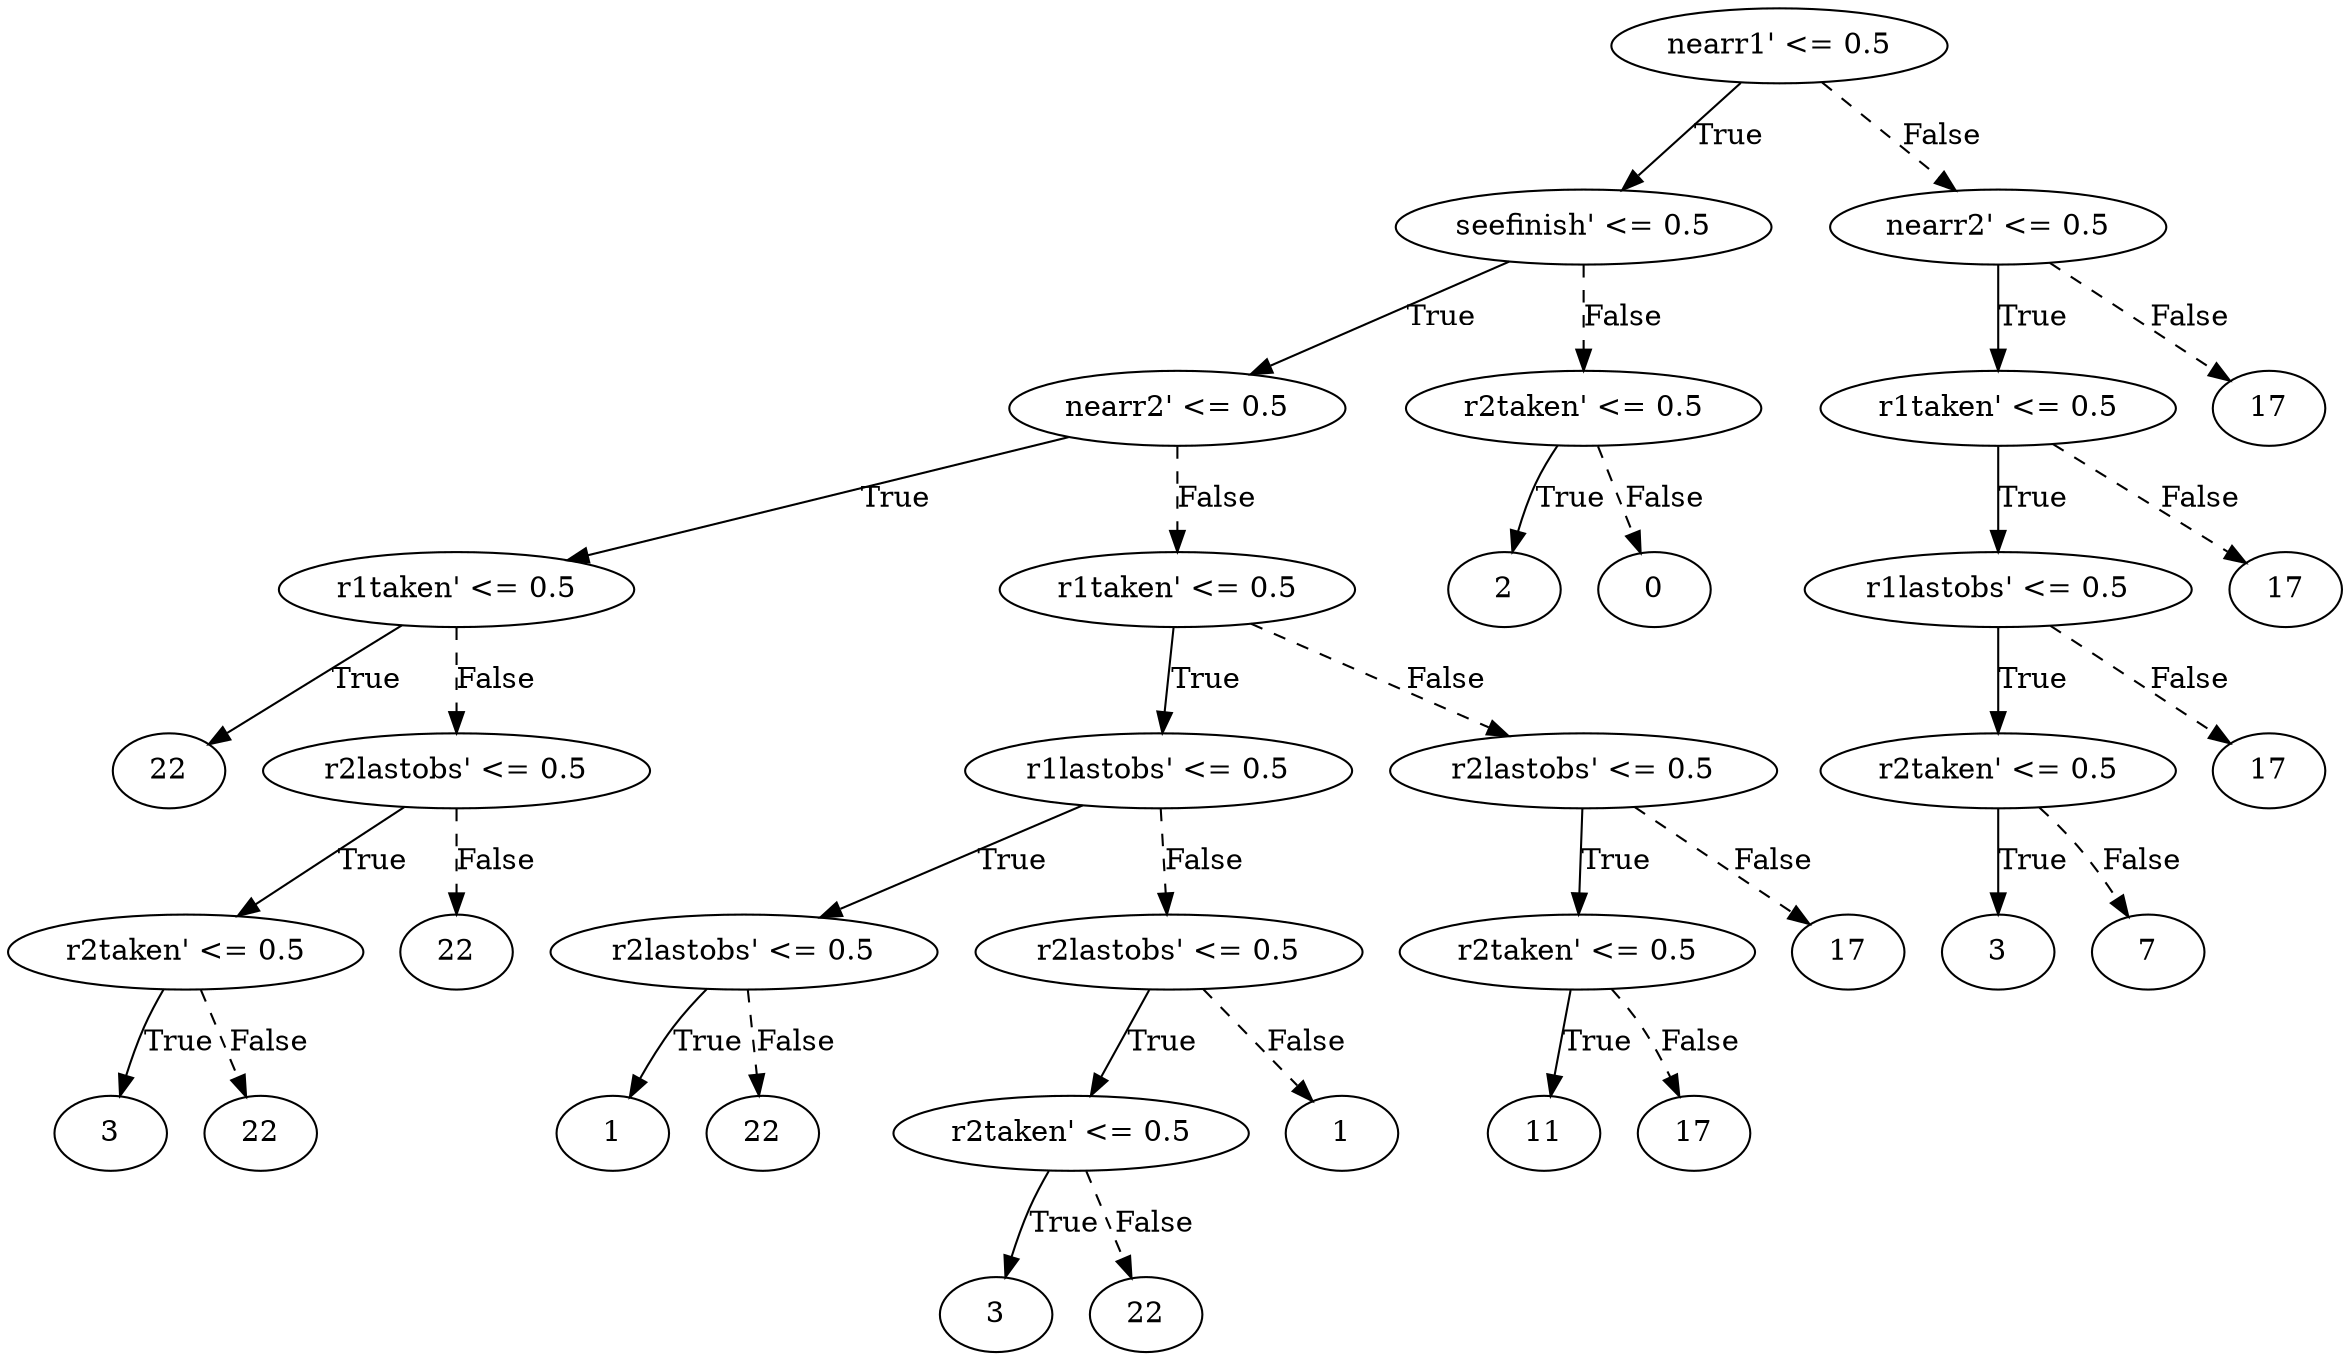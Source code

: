 digraph {
0 [label="nearr1' <= 0.5"];
1 [label="seefinish' <= 0.5"];
2 [label="nearr2' <= 0.5"];
3 [label="r1taken' <= 0.5"];
4 [label="22"];
3 -> 4 [label="True"];
5 [label="r2lastobs' <= 0.5"];
6 [label="r2taken' <= 0.5"];
7 [label="3"];
6 -> 7 [label="True"];
8 [label="22"];
6 -> 8 [style="dashed", label="False"];
5 -> 6 [label="True"];
9 [label="22"];
5 -> 9 [style="dashed", label="False"];
3 -> 5 [style="dashed", label="False"];
2 -> 3 [label="True"];
10 [label="r1taken' <= 0.5"];
11 [label="r1lastobs' <= 0.5"];
12 [label="r2lastobs' <= 0.5"];
13 [label="1"];
12 -> 13 [label="True"];
14 [label="22"];
12 -> 14 [style="dashed", label="False"];
11 -> 12 [label="True"];
15 [label="r2lastobs' <= 0.5"];
16 [label="r2taken' <= 0.5"];
17 [label="3"];
16 -> 17 [label="True"];
18 [label="22"];
16 -> 18 [style="dashed", label="False"];
15 -> 16 [label="True"];
19 [label="1"];
15 -> 19 [style="dashed", label="False"];
11 -> 15 [style="dashed", label="False"];
10 -> 11 [label="True"];
20 [label="r2lastobs' <= 0.5"];
21 [label="r2taken' <= 0.5"];
22 [label="11"];
21 -> 22 [label="True"];
23 [label="17"];
21 -> 23 [style="dashed", label="False"];
20 -> 21 [label="True"];
24 [label="17"];
20 -> 24 [style="dashed", label="False"];
10 -> 20 [style="dashed", label="False"];
2 -> 10 [style="dashed", label="False"];
1 -> 2 [label="True"];
25 [label="r2taken' <= 0.5"];
26 [label="2"];
25 -> 26 [label="True"];
27 [label="0"];
25 -> 27 [style="dashed", label="False"];
1 -> 25 [style="dashed", label="False"];
0 -> 1 [label="True"];
28 [label="nearr2' <= 0.5"];
29 [label="r1taken' <= 0.5"];
30 [label="r1lastobs' <= 0.5"];
31 [label="r2taken' <= 0.5"];
32 [label="3"];
31 -> 32 [label="True"];
33 [label="7"];
31 -> 33 [style="dashed", label="False"];
30 -> 31 [label="True"];
34 [label="17"];
30 -> 34 [style="dashed", label="False"];
29 -> 30 [label="True"];
35 [label="17"];
29 -> 35 [style="dashed", label="False"];
28 -> 29 [label="True"];
36 [label="17"];
28 -> 36 [style="dashed", label="False"];
0 -> 28 [style="dashed", label="False"];

}